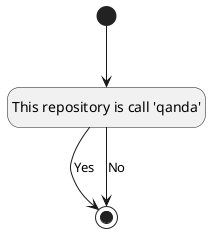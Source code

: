 @startuml qanda
hide empty description

state "This repository is call 'qanda'" as q1
' Define q1 as root question
[*] --> q1
' Propose possible answers
q1 --> [*] : Yes
q1 --> [*] : No
@enduml